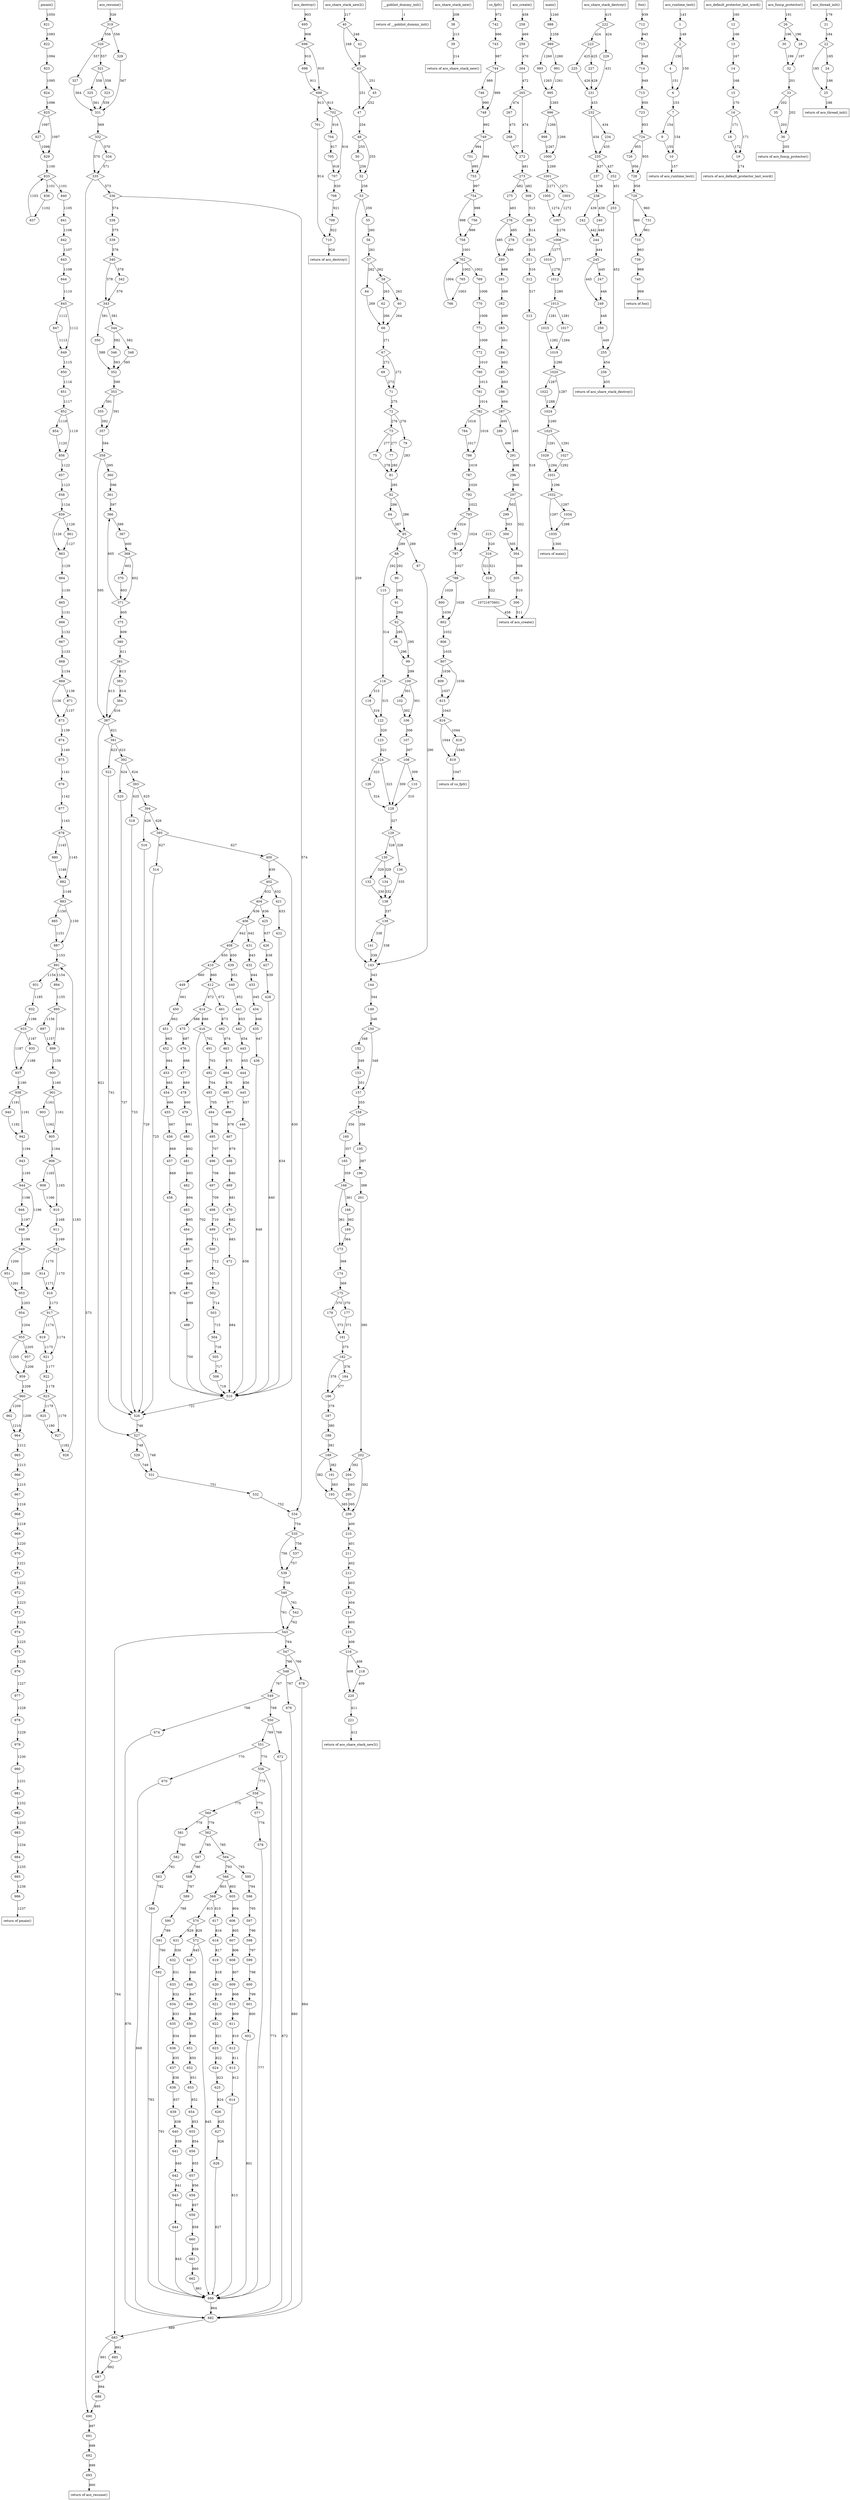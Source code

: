 digraph cfg {
	node [];
	fun584 -> 821 [label = "1050"] ;
	410 -> 449 [label = "660"] ;
	959 -> 960 [label = "1208"] ;
	857 -> 858 [label = "1123"] ;
	709 -> 710 [label = "922"] ;
	701 -> 710 [label = "914"] ;
	588 -> 589 [label = "787"] ;
	84 -> 85 [label = "287"] ;
	82 -> 85 [label = "286"] ;
	836 -> 837 [label = "1102"] ;
	619 -> 620 [label = "818"] ;
	406 -> 408 [label = "642"] ;
	582 -> 583 [label = "781"] ;
	465 -> 466 [label = "677"] ;
	fun3 -> ret3 [label = "-1"] ;
	39 -> ret394 [label = "214"] ;
	702 -> 704 [label = "916"] ;
	355 -> 357 [label = "592"] ;
	353 -> 357 [label = "591"] ;
	319 -> 320 [label = "556"] ;
	800 -> 802 [label = "1030"] ;
	798 -> 802 [label = "1029"] ;
	654 -> 655 [label = "853"] ;
	264 -> 265 [label = "472"] ;
	73 -> 75 [label = "277"] ;
	fun399 -> 40 [label = "217"] ;
	1035 -> ret630 [label = "1300"] ;
	352 -> 353 [label = "590"] ;
	462 -> 463 [label = "674"] ;
	917 -> 919 [label = "1174"] ;
	696 -> 698 [label = "910"] ;
	186 -> 187 [label = "379"] ;
	746 -> 748 [label = "990"] ;
	744 -> 748 [label = "989"] ;
	434 -> 435 [label = "646"] ;
	202 -> 204 [label = "392"] ;
	47 -> 48 [label = "254"] ;
	237 -> 238 [label = "438"] ;
	169 -> 173 [label = "364"] ;
	166 -> 173 [label = "361"] ;
	249 -> 250 [label = "448"] ;
	780 -> 781 [label = "1013"] ;
	693 -> ret419 [label = "900"] ;
	102 -> 106 [label = "302"] ;
	100 -> 106 [label = "301"] ;
	402 -> 404 [label = "632"] ;
	921 -> 922 [label = "1177"] ;
	551 -> 670 [label = "770"] ;
	937 -> 938 [label = "1190"] ;
	751 -> 753 [label = "995"] ;
	749 -> 753 [label = "994"] ;
	526 -> 527 [label = "746"] ;
	457 -> 458 [label = "669"] ;
	410 -> 412 [label = "660"] ;
	387 -> 527 [label = "621"] ;
	823 -> 824 [label = "1095"] ;
	724 -> 726 [label = "955"] ;
	289 -> 291 [label = "496"] ;
	287 -> 291 [label = "495"] ;
	115 -> 116 [label = "314"] ;
	787 -> 792 [label = "1020"] ;
	903 -> 905 [label = "1162"] ;
	901 -> 905 [label = "1161"] ;
	612 -> 613 [label = "811"] ;
	494 -> 495 [label = "706"] ;
	456 -> 457 [label = "668"] ;
	863 -> 864 [label = "1129"] ;
	851 -> 852 [label = "1117"] ;
	286 -> 287 [label = "494"] ;
	404 -> 406 [label = "636"] ;
	688 -> 690 [label = "895"] ;
	587 -> 588 [label = "786"] ;
	335 -> 690 [label = "573"] ;
	655 -> 656 [label = "854"] ;
	380 -> 381 [label = "611"] ;
	793 -> 795 [label = "1024"] ;
	944 -> 946 [label = "1196"] ;
	130 -> 132 [label = "329"] ;
	873 -> 874 [label = "1139"] ;
	742 -> 743 [label = "986"] ;
	568 -> 570 [label = "815"] ;
	566 -> 568 [label = "803"] ;
	7 -> 9 [label = "154"] ;
	560 -> 581 [label = "779"] ;
	647 -> 648 [label = "846"] ;
	175 -> 179 [label = "370"] ;
	965 -> 966 [label = "1213"] ;
	548 -> 549 [label = "767"] ;
	993 -> 995 [label = "1263"] ;
	991 -> 995 [label = "1261"] ;
	336 -> 338 [label = "574"] ;
	72 -> 73 [label = "276"] ;
	981 -> 982 [label = "1232"] ;
	682 -> 683 [label = "889"] ;
	543 -> 683 [label = "764"] ;
	480 -> 481 [label = "692"] ;
	864 -> 865 [label = "1130"] ;
	2 -> 4 [label = "150"] ;
	986 -> ret584 [label = "1237"] ;
	980 -> 981 [label = "1231"] ;
	821 -> 822 [label = "1093"] ;
	175 -> 177 [label = "370"] ;
	949 -> 951 [label = "1200"] ;
	900 -> 901 [label = "1160"] ;
	45 -> 47 [label = "252"] ;
	43 -> 47 [label = "251"] ;
	562 -> 564 [label = "785"] ;
	912 -> 914 [label = "1170"] ;
	809 -> 815 [label = "1037"] ;
	807 -> 815 [label = "1036"] ;
	40 -> 42 [label = "248"] ;
	911 -> 912 [label = "1169"] ;
	299 -> 300 [label = "503"] ;
	740 -> ret567 [label = "969"] ;
	253 -> 255 [label = "452"] ;
	250 -> 255 [label = "449"] ;
	962 -> 964 [label = "1210"] ;
	960 -> 964 [label = "1209"] ;
	766 -> 762 [label = "1004"] ;
	758 -> 762 [label = "1001"] ;
	38 -> 39 [label = "213"] ;
	797 -> 798 [label = "1027"] ;
	802 -> 806 [label = "1032"] ;
	648 -> 649 [label = "847"] ;
	733 -> 739 [label = "963"] ;
	118 -> 122 [label = "316"] ;
	116 -> 122 [label = "315"] ;
	94 -> 99 [label = "296"] ;
	92 -> 99 [label = "295"] ;
	412 -> 414 [label = "672"] ;
	6 -> 7 [label = "153"] ;
	940 -> 942 [label = "1192"] ;
	938 -> 942 [label = "1191"] ;
	522 -> 526 [label = "741"] ;
	520 -> 526 [label = "737"] ;
	518 -> 526 [label = "733"] ;
	516 -> 526 [label = "729"] ;
	514 -> 526 [label = "725"] ;
	510 -> 526 [label = "721"] ;
	338 -> 339 [label = "575"] ;
	214 -> 215 [label = "405"] ;
	149 -> 150 [label = "346"] ;
	88 -> 115 [label = "292"] ;
	771 -> 772 [label = "1009"] ;
	631 -> 632 [label = "830"] ;
	245 -> 247 [label = "445"] ;
	69 -> 71 [label = "273"] ;
	67 -> 71 [label = "272"] ;
	414 -> 475 [label = "686"] ;
	765 -> 766 [label = "1003"] ;
	726 -> 728 [label = "956"] ;
	724 -> 728 [label = "955"] ;
	769 -> 770 [label = "1006"] ;
	fun372 -> 1 [label = "143"] ;
	255 -> 256 [label = "454"] ;
	235 -> 252 [label = "437"] ;
	819 -> ret572 [label = "1047"] ;
	393 -> 518 [label = "625"] ;
	978 -> 979 [label = "1229"] ;
	595 -> 596 [label = "794"] ;
	414 -> 416 [label = "686"] ;
	687 -> 688 [label = "894"] ;
	433 -> 434 [label = "645"] ;
	599 -> 600 [label = "798"] ;
	496 -> 497 [label = "708"] ;
	995 -> 996 [label = "1265"] ;
	876 -> 877 [label = "1142"] ;
	658 -> 659 [label = "857"] ;
	807 -> 809 [label = "1036"] ;
	708 -> 709 [label = "921"] ;
	583 -> 584 [label = "782"] ;
	129 -> 130 [label = "328"] ;
	815 -> 816 [label = "1043"] ;
	601 -> 602 [label = "800"] ;
	762 -> 769 [label = "1002"] ;
	391 -> 522 [label = "623"] ;
	129 -> 136 [label = "328"] ;
	223 -> 225 [label = "425"] ;
	957 -> 959 [label = "1206"] ;
	955 -> 959 [label = "1205"] ;
	840 -> 841 [label = "1105"] ;
	622 -> 623 [label = "821"] ;
	542 -> 543 [label = "762"] ;
	540 -> 543 [label = "761"] ;
	1019 -> 1020 [label = "1286"] ;
	932 -> 933 [label = "1186"] ;
	296 -> 297 [label = "500"] ;
	534 -> 535 [label = "754"] ;
	600 -> 601 [label = "799"] ;
	1008 -> 1010 [label = "1277"] ;
	1005 -> 1007 [label = "1274"] ;
	1003 -> 1007 [label = "1272"] ;
	318 -> 10721675601 [label = "522"] ;
	1010 -> 1012 [label = "1278"] ;
	1008 -> 1012 [label = "1277"] ;
	690 -> 691 [label = "897"] ;
	748 -> 749 [label = "992"] ;
	596 -> 597 [label = "795"] ;
	85 -> 87 [label = "289"] ;
	935 -> 937 [label = "1188"] ;
	933 -> 937 [label = "1187"] ;
	256 -> ret402 [label = "455"] ;
	309 -> 310 [label = "514"] ;
	280 -> 281 [label = "488"] ;
	988 -> 989 [label = "1258"] ;
	979 -> 980 [label = "1230"] ;
	621 -> 622 [label = "820"] ;
	660 -> 661 [label = "859"] ;
	285 -> 286 [label = "493"] ;
	329 -> 331 [label = "567"] ;
	327 -> 331 [label = "564"] ;
	325 -> 331 [label = "561"] ;
	323 -> 331 [label = "559"] ;
	305 -> 306 [label = "510"] ;
	221 -> ret399 [label = "412"] ;
	948 -> 949 [label = "1199"] ;
	916 -> 917 [label = "1173"] ;
	48 -> 50 [label = "255"] ;
	762 -> 765 [label = "1002"] ;
	558 -> 577 [label = "775"] ;
	18 -> 19 [label = "172"] ;
	16 -> 19 [label = "171"] ;
	173 -> 174 [label = "368"] ;
	126 -> 128 [label = "324"] ;
	124 -> 128 [label = "323"] ;
	110 -> 128 [label = "310"] ;
	108 -> 128 [label = "309"] ;
	635 -> 636 [label = "834"] ;
	1032 -> 1034 [label = "1297"] ;
	404 -> 425 [label = "636"] ;
	141 -> 143 [label = "339"] ;
	139 -> 143 [label = "338"] ;
	87 -> 143 [label = "290"] ;
	53 -> 143 [label = "259"] ;
	638 -> 639 [label = "837"] ;
	205 -> 209 [label = "395"] ;
	202 -> 209 [label = "392"] ;
	193 -> 209 [label = "385"] ;
	394 -> 395 [label = "626"] ;
	fun419 -> 319 [label = "526"] ;
	88 -> 90 [label = "292"] ;
	923 -> 925 [label = "1179"] ;
	560 -> 562 [label = "779"] ;
	498 -> 499 [label = "710"] ;
	416 -> 491 [label = "702"] ;
	714 -> 715 [label = "949"] ;
	636 -> 637 [label = "835"] ;
	1 -> 2 [label = "149"] ;
	627 -> 628 [label = "826"] ;
	539 -> 540 [label = "759"] ;
	865 -> 866 [label = "1131"] ;
	493 -> 494 [label = "705"] ;
	43 -> 45 [label = "251"] ;
	79 -> 81 [label = "283"] ;
	77 -> 81 [label = "280"] ;
	75 -> 81 [label = "278"] ;
	184 -> 186 [label = "377"] ;
	182 -> 186 [label = "376"] ;
	967 -> 968 [label = "1216"] ;
	358 -> 360 [label = "595"] ;
	168 -> 169 [label = "362"] ;
	50 -> 52 [label = "256"] ;
	48 -> 52 [label = "255"] ;
	683 -> 685 [label = "891"] ;
	432 -> 433 [label = "644"] ;
	548 -> 676 [label = "767"] ;
	435 -> 436 [label = "647"] ;
	691 -> 692 [label = "898"] ;
	452 -> 453 [label = "664"] ;
	383 -> 384 [label = "614"] ;
	367 -> 368 [label = "600"] ;
	467 -> 468 [label = "679"] ;
	210 -> 211 [label = "401"] ;
	1029 -> 1031 [label = "1294"] ;
	1027 -> 1031 [label = "1292"] ;
	931 -> 932 [label = "1185"] ;
	609 -> 610 [label = "808"] ;
	331 -> 332 [label = "569"] ;
	581 -> 582 [label = "780"] ;
	368 -> 370 [label = "602"] ;
	357 -> 358 [label = "594"] ;
	fun572 -> 742 [label = "972"] ;
	970 -> 971 [label = "1221"] ;
	52 -> 53 [label = "258"] ;
	753 -> 754 [label = "997"] ;
	611 -> 612 [label = "810"] ;
	284 -> 285 [label = "492"] ;
	278 -> 280 [label = "486"] ;
	276 -> 280 [label = "485"] ;
	fun427 -> 12 [label = "160"] ;
	782 -> 784 [label = "1016"] ;
	320 -> 327 [label = "557"] ;
	955 -> 957 [label = "1205"] ;
	543 -> 547 [label = "764"] ;
	989 -> 991 [label = "1260"] ;
	160 -> 165 [label = "357"] ;
	130 -> 134 [label = "329"] ;
	532 -> 534 [label = "752"] ;
	336 -> 534 [label = "574"] ;
	91 -> 92 [label = "294"] ;
	fun630 -> 988 [label = "1240"] ;
	875 -> 876 [label = "1141"] ;
	402 -> 421 [label = "632"] ;
	276 -> 278 [label = "485"] ;
	189 -> 191 [label = "382"] ;
	506 -> 510 [label = "718"] ;
	488 -> 510 [label = "700"] ;
	472 -> 510 [label = "684"] ;
	458 -> 510 [label = "670"] ;
	446 -> 510 [label = "658"] ;
	436 -> 510 [label = "648"] ;
	428 -> 510 [label = "640"] ;
	422 -> 510 [label = "634"] ;
	416 -> 510 [label = "702"] ;
	400 -> 510 [label = "630"] ;
	605 -> 606 [label = "804"] ;
	744 -> 746 [label = "989"] ;
	fun567 -> 712 [label = "939"] ;
	699 -> 701 [label = "913"] ;
	487 -> 488 [label = "699"] ;
	974 -> 975 [label = "1225"] ;
	897 -> 899 [label = "1157"] ;
	895 -> 899 [label = "1156"] ;
	537 -> 539 [label = "757"] ;
	535 -> 539 [label = "756"] ;
	107 -> 108 [label = "307"] ;
	973 -> 974 [label = "1224"] ;
	901 -> 903 [label = "1161"] ;
	698 -> 699 [label = "911"] ;
	696 -> 699 [label = "910"] ;
	650 -> 651 [label = "849"] ;
	570 -> 631 [label = "829"] ;
	495 -> 496 [label = "707"] ;
	267 -> 268 [label = "475"] ;
	484 -> 485 [label = "696"] ;
	392 -> 393 [label = "624"] ;
	878 -> 880 [label = "1145"] ;
	710 -> ret422 [label = "924"] ;
	12 -> 13 [label = "166"] ;
	905 -> 906 [label = "1164"] ;
	fun422 -> 695 [label = "903"] ;
	235 -> 237 [label = "437"] ;
	824 -> 825 [label = "1096"] ;
	201 -> 202 [label = "390"] ;
	449 -> 450 [label = "661"] ;
	427 -> 428 [label = "639"] ;
	67 -> 69 [label = "272"] ;
	656 -> 657 [label = "855"] ;
	562 -> 587 [label = "785"] ;
	15 -> 16 [label = "170"] ;
	453 -> 454 [label = "665"] ;
	9 -> 10 [label = "155"] ;
	7 -> 10 [label = "154"] ;
	222 -> 223 [label = "424"] ;
	996 -> 998 [label = "1266"] ;
	951 -> 953 [label = "1201"] ;
	949 -> 953 [label = "1200"] ;
	504 -> 505 [label = "716"] ;
	42 -> 43 [label = "249"] ;
	40 -> 43 [label = "248"] ;
	899 -> 900 [label = "1159"] ;
	825 -> 827 [label = "1097"] ;
	166 -> 168 [label = "361"] ;
	833 -> 840 [label = "1101"] ;
	1034 -> 1035 [label = "1298"] ;
	1032 -> 1035 [label = "1297"] ;
	591 -> 592 [label = "790"] ;
	643 -> 644 [label = "842"] ;
	343 -> 350 [label = "581"] ;
	344 -> 346 [label = "582"] ;
	551 -> 556 [label = "770"] ;
	482 -> 483 [label = "694"] ;
	204 -> 205 [label = "393"] ;
	165 -> 166 [label = "359"] ;
	150 -> 152 [label = "348"] ;
	30 -> 32 [label = "199"] ;
	28 -> 32 [label = "197"] ;
	481 -> 482 [label = "693"] ;
	273 -> 275 [label = "482"] ;
	213 -> 214 [label = "404"] ;
	558 -> 560 [label = "775"] ;
	1001 -> 1005 [label = "1271"] ;
	649 -> 650 [label = "848"] ;
	35 -> 36 [label = "203"] ;
	33 -> 36 [label = "202"] ;
	426 -> 427 [label = "638"] ;
	822 -> 823 [label = "1094"] ;
	527 -> 529 [label = "748"] ;
	598 -> 599 [label = "797"] ;
	179 -> 181 [label = "373"] ;
	177 -> 181 [label = "371"] ;
	344 -> 348 [label = "582"] ;
	476 -> 477 [label = "688"] ;
	861 -> 863 [label = "1127"] ;
	859 -> 863 [label = "1126"] ;
	739 -> 740 [label = "968"] ;
	859 -> 861 [label = "1126"] ;
	fun391 -> 26 [label = "191"] ;
	1012 -> 1013 [label = "1280"] ;
	953 -> 954 [label = "1203"] ;
	195 -> 196 [label = "387"] ;
	699 -> 702 [label = "913"] ;
	837 -> 833 [label = "1103"] ;
	829 -> 833 [label = "1100"] ;
	391 -> 392 [label = "623"] ;
	321 -> 325 [label = "558"] ;
	651 -> 652 [label = "850"] ;
	572 -> 647 [label = "845"] ;
	1000 -> 1001 [label = "1269"] ;
	743 -> 744 [label = "987"] ;
	408 -> 410 [label = "650"] ;
	412 -> 461 [label = "672"] ;
	891 -> 894 [label = "1154"] ;
	335 -> 336 [label = "573"] ;
	312 -> 313 [label = "517"] ;
	281 -> 282 [label = "489"] ;
	13 -> 14 [label = "167"] ;
	384 -> 387 [label = "616"] ;
	381 -> 387 [label = "613"] ;
	358 -> 387 [label = "595"] ;
	319 -> 329 [label = "556"] ;
	969 -> 970 [label = "1220"] ;
	919 -> 921 [label = "1175"] ;
	917 -> 921 [label = "1174"] ;
	353 -> 355 [label = "591"] ;
	1031 -> 1032 [label = "1296"] ;
	946 -> 948 [label = "1197"] ;
	944 -> 948 [label = "1196"] ;
	71 -> 72 [label = "275"] ;
	128 -> 129 [label = "327"] ;
	25 -> ret377 [label = "188"] ;
	933 -> 935 [label = "1187"] ;
	486 -> 487 [label = "698"] ;
	712 -> 713 [label = "945"] ;
	613 -> 614 [label = "812"] ;
	1022 -> 1024 [label = "1288"] ;
	1020 -> 1024 [label = "1287"] ;
	442 -> 443 [label = "654"] ;
	471 -> 472 [label = "683"] ;
	64 -> 66 [label = "269"] ;
	62 -> 66 [label = "266"] ;
	60 -> 66 [label = "264"] ;
	209 -> 210 [label = "400"] ;
	196 -> 201 [label = "388"] ;
	53 -> 55 [label = "259"] ;
	22 -> 24 [label = "185"] ;
	844 -> 845 [label = "1110"] ;
	244 -> 245 [label = "444"] ;
	463 -> 464 [label = "675"] ;
	549 -> 674 [label = "768"] ;
	624 -> 625 [label = "823"] ;
	499 -> 500 [label = "711"] ;
	106 -> 107 [label = "306"] ;
	841 -> 842 [label = "1106"] ;
	477 -> 478 [label = "689"] ;
	158 -> 160 [label = "356"] ;
	968 -> 969 [label = "1218"] ;
	394 -> 516 [label = "626"] ;
	191 -> 193 [label = "383"] ;
	189 -> 193 [label = "382"] ;
	16 -> 18 [label = "171"] ;
	123 -> 124 [label = "321"] ;
	443 -> 444 [label = "655"] ;
	157 -> 158 [label = "355"] ;
	58 -> 62 [label = "263"] ;
	451 -> 452 [label = "663"] ;
	685 -> 687 [label = "892"] ;
	683 -> 687 [label = "891"] ;
	642 -> 643 [label = "841"] ;
	566 -> 605 [label = "803"] ;
	174 -> 175 [label = "369"] ;
	1001 -> 1003 [label = "1271"] ;
	827 -> 829 [label = "1098"] ;
	825 -> 829 [label = "1097"] ;
	232 -> 234 [label = "434"] ;
	238 -> 242 [label = "439"] ;
	535 -> 537 [label = "756"] ;
	479 -> 480 [label = "691"] ;
	223 -> 227 [label = "425"] ;
	922 -> 923 [label = "1178"] ;
	478 -> 479 [label = "690"] ;
	982 -> 983 [label = "1233"] ;
	891 -> 931 [label = "1154"] ;
	843 -> 844 [label = "1109"] ;
	540 -> 542 [label = "761"] ;
	626 -> 627 [label = "825"] ;
	316 -> 318 [label = "521"] ;
	316 -> 318 [label = "521"] ;
	868 -> 869 [label = "1134"] ;
	620 -> 621 [label = "819"] ;
	222 -> 229 [label = "424"] ;
	1013 -> 1015 [label = "1281"] ;
	906 -> 908 [label = "1165"] ;
	300 -> 304 [label = "505"] ;
	297 -> 304 [label = "502"] ;
	211 -> 212 [label = "402"] ;
	798 -> 800 [label = "1029"] ;
	792 -> 793 [label = "1022"] ;
	392 -> 520 [label = "624"] ;
	977 -> 978 [label = "1228"] ;
	291 -> 296 [label = "498"] ;
	158 -> 195 [label = "356"] ;
	960 -> 962 [label = "1209"] ;
	731 -> 733 [label = "961"] ;
	729 -> 733 [label = "960"] ;
	652 -> 653 [label = "851"] ;
	867 -> 868 [label = "1133"] ;
	320 -> 321 [label = "557"] ;
	469 -> 470 [label = "681"] ;
	66 -> 67 [label = "271"] ;
	1017 -> 1019 [label = "1284"] ;
	1015 -> 1019 [label = "1282"] ;
	914 -> 916 [label = "1171"] ;
	912 -> 916 [label = "1170"] ;
	606 -> 607 [label = "805"] ;
	144 -> 149 [label = "344"] ;
	116 -> 118 [label = "315"] ;
	461 -> 462 [label = "673"] ;
	729 -> 731 [label = "960"] ;
	350 -> 352 [label = "588"] ;
	348 -> 352 [label = "585"] ;
	346 -> 352 [label = "583"] ;
	212 -> 213 [label = "403"] ;
	55 -> 56 [label = "260"] ;
	678 -> 682 [label = "884"] ;
	676 -> 682 [label = "880"] ;
	674 -> 682 [label = "876"] ;
	672 -> 682 [label = "872"] ;
	670 -> 682 [label = "868"] ;
	666 -> 682 [label = "864"] ;
	464 -> 465 [label = "676"] ;
	639 -> 640 [label = "838"] ;
	242 -> 244 [label = "442"] ;
	240 -> 244 [label = "440"] ;
	136 -> 138 [label = "335"] ;
	134 -> 138 [label = "332"] ;
	132 -> 138 [label = "330"] ;
	885 -> 887 [label = "1151"] ;
	883 -> 887 [label = "1150"] ;
	21 -> 22 [label = "184"] ;
	342 -> 343 [label = "579"] ;
	340 -> 343 [label = "578"] ;
	99 -> 100 [label = "299"] ;
	589 -> 590 [label = "788"] ;
	454 -> 455 [label = "666"] ;
	24 -> 25 [label = "186"] ;
	22 -> 25 [label = "185"] ;
	fun377 -> 21 [label = "179"] ;
	fun394 -> 38 [label = "208"] ;
	632 -> 633 [label = "831"] ;
	475 -> 476 [label = "687"] ;
	72 -> 79 [label = "276"] ;
	842 -> 843 [label = "1107"] ;
	529 -> 531 [label = "749"] ;
	527 -> 531 [label = "748"] ;
	964 -> 965 [label = "1212"] ;
	14 -> 15 [label = "168"] ;
	715 -> 723 [label = "950"] ;
	36 -> ret391 [label = "205"] ;
	617 -> 618 [label = "816"] ;
	985 -> 986 [label = "1236"] ;
	852 -> 854 [label = "1119"] ;
	470 -> 471 [label = "682"] ;
	381 -> 383 [label = "613"] ;
	395 -> 514 [label = "627"] ;
	972 -> 973 [label = "1223"] ;
	895 -> 897 [label = "1156"] ;
	772 -> 780 [label = "1010"] ;
	531 -> 532 [label = "751"] ;
	340 -> 342 [label = "578"] ;
	756 -> 758 [label = "999"] ;
	754 -> 758 [label = "998"] ;
	122 -> 123 [label = "320"] ;
	989 -> 993 [label = "1260"] ;
	395 -> 400 [label = "627"] ;
	187 -> 188 [label = "380"] ;
	100 -> 102 [label = "301"] ;
	634 -> 635 [label = "833"] ;
	550 -> 672 [label = "769"] ;
	695 -> 696 [label = "908"] ;
	370 -> 371 [label = "603"] ;
	368 -> 371 [label = "602"] ;
	308 -> 309 [label = "513"] ;
	282 -> 283 [label = "490"] ;
	26 -> 30 [label = "196"] ;
	983 -> 984 [label = "1234"] ;
	505 -> 506 [label = "717"] ;
	57 -> 58 [label = "262"] ;
	371 -> 375 [label = "605"] ;
	608 -> 609 [label = "807"] ;
	577 -> 578 [label = "776"] ;
	623 -> 624 [label = "822"] ;
	188 -> 189 [label = "381"] ;
	883 -> 885 [label = "1150"] ;
	108 -> 110 [label = "309"] ;
	570 -> 572 [label = "829"] ;
	10721675601 -> ret415 [label = "458"] ;
	313 -> ret415 [label = "518"] ;
	306 -> ret415 [label = "511"] ;
	556 -> 558 [label = "773"] ;
	143 -> 144 [label = "343"] ;
	182 -> 184 [label = "376"] ;
	564 -> 566 [label = "793"] ;
	229 -> 231 [label = "431"] ;
	227 -> 231 [label = "428"] ;
	225 -> 231 [label = "426"] ;
	343 -> 344 [label = "581"] ;
	10 -> ret372 [label = "157"] ;
	360 -> 361 [label = "596"] ;
	971 -> 972 [label = "1222"] ;
	26 -> 28 [label = "196"] ;
	659 -> 660 [label = "858"] ;
	287 -> 289 [label = "495"] ;
	181 -> 182 [label = "375"] ;
	770 -> 771 [label = "1008"] ;
	138 -> 139 [label = "337"] ;
	975 -> 976 [label = "1226"] ;
	501 -> 502 [label = "713"] ;
	503 -> 504 [label = "715"] ;
	339 -> 340 [label = "576"] ;
	492 -> 493 [label = "704"] ;
	869 -> 871 [label = "1136"] ;
	fun402 -> 222 [label = "415"] ;
	784 -> 786 [label = "1017"] ;
	782 -> 786 [label = "1016"] ;
	371 -> 366 [label = "605"] ;
	361 -> 366 [label = "597"] ;
	854 -> 856 [label = "1120"] ;
	852 -> 856 [label = "1119"] ;
	58 -> 60 [label = "263"] ;
	265 -> 267 [label = "474"] ;
	455 -> 456 [label = "667"] ;
	73 -> 77 [label = "277"] ;
	877 -> 878 [label = "1143"] ;
	894 -> 895 [label = "1155"] ;
	938 -> 940 [label = "1191"] ;
	408 -> 439 [label = "650"] ;
	272 -> 273 [label = "481"] ;
	19 -> ret427 [label = "174"] ;
	640 -> 641 [label = "839"] ;
	723 -> 724 [label = "953"] ;
	485 -> 486 [label = "697"] ;
	259 -> 264 [label = "470"] ;
	880 -> 882 [label = "1146"] ;
	878 -> 882 [label = "1145"] ;
	754 -> 756 [label = "998"] ;
	275 -> 276 [label = "483"] ;
	92 -> 94 [label = "295"] ;
	618 -> 619 [label = "817"] ;
	439 -> 440 [label = "651"] ;
	692 -> 693 [label = "899"] ;
	332 -> 334 [label = "570"] ;
	625 -> 626 [label = "824"] ;
	57 -> 64 [label = "262"] ;
	728 -> 729 [label = "958"] ;
	927 -> 928 [label = "1182"] ;
	847 -> 849 [label = "1113"] ;
	845 -> 849 [label = "1112"] ;
	707 -> 708 [label = "920"] ;
	1024 -> 1025 [label = "1290"] ;
	704 -> 705 [label = "917"] ;
	231 -> 232 [label = "433"] ;
	215 -> 216 [label = "406"] ;
	874 -> 875 [label = "1140"] ;
	781 -> 782 [label = "1014"] ;
	321 -> 323 [label = "558"] ;
	fun415 -> 258 [label = "458"] ;
	400 -> 402 [label = "630"] ;
	247 -> 249 [label = "446"] ;
	245 -> 249 [label = "445"] ;
	497 -> 498 [label = "709"] ;
	444 -> 445 [label = "656"] ;
	375 -> 380 [label = "609"] ;
	833 -> 836 [label = "1101"] ;
	502 -> 503 [label = "714"] ;
	856 -> 857 [label = "1122"] ;
	661 -> 662 [label = "860"] ;
	431 -> 432 [label = "643"] ;
	311 -> 312 [label = "516"] ;
	818 -> 819 [label = "1045"] ;
	816 -> 819 [label = "1044"] ;
	597 -> 598 [label = "796"] ;
	310 -> 311 [label = "515"] ;
	653 -> 654 [label = "852"] ;
	925 -> 927 [label = "1180"] ;
	923 -> 927 [label = "1179"] ;
	942 -> 943 [label = "1194"] ;
	450 -> 451 [label = "662"] ;
	637 -> 638 [label = "836"] ;
	943 -> 944 [label = "1195"] ;
	657 -> 658 [label = "856"] ;
	304 -> 305 [label = "509"] ;
	641 -> 642 [label = "840"] ;
	32 -> 33 [label = "201"] ;
	468 -> 469 [label = "680"] ;
	258 -> 259 [label = "469"] ;
	220 -> 221 [label = "411"] ;
	483 -> 484 [label = "695"] ;
	441 -> 442 [label = "653"] ;
	283 -> 284 [label = "491"] ;
	315 -> 316 [label = "520"] ;
	218 -> 220 [label = "409"] ;
	216 -> 220 [label = "408"] ;
	500 -> 501 [label = "712"] ;
	216 -> 218 [label = "408"] ;
	550 -> 551 [label = "769"] ;
	845 -> 847 [label = "1112"] ;
	607 -> 608 [label = "806"] ;
	547 -> 548 [label = "766"] ;
	445 -> 446 [label = "657"] ;
	466 -> 467 [label = "678"] ;
	387 -> 391 [label = "621"] ;
	334 -> 335 [label = "571"] ;
	332 -> 335 [label = "570"] ;
	234 -> 235 [label = "435"] ;
	232 -> 235 [label = "434"] ;
	850 -> 851 [label = "1116"] ;
	806 -> 807 [label = "1035"] ;
	366 -> 367 [label = "599"] ;
	297 -> 299 [label = "502"] ;
	273 -> 308 [label = "482"] ;
	786 -> 787 [label = "1019"] ;
	713 -> 714 [label = "948"] ;
	33 -> 35 [label = "202"] ;
	421 -> 422 [label = "633"] ;
	662 -> 666 [label = "861"] ;
	644 -> 666 [label = "843"] ;
	628 -> 666 [label = "827"] ;
	614 -> 666 [label = "813"] ;
	602 -> 666 [label = "801"] ;
	592 -> 666 [label = "791"] ;
	584 -> 666 [label = "783"] ;
	578 -> 666 [label = "777"] ;
	572 -> 666 [label = "845"] ;
	556 -> 666 [label = "773"] ;
	425 -> 426 [label = "637"] ;
	954 -> 955 [label = "1204"] ;
	871 -> 873 [label = "1137"] ;
	869 -> 873 [label = "1136"] ;
	590 -> 591 [label = "789"] ;
	568 -> 617 [label = "815"] ;
	90 -> 91 [label = "293"] ;
	238 -> 240 [label = "439"] ;
	908 -> 910 [label = "1166"] ;
	906 -> 910 [label = "1165"] ;
	998 -> 1000 [label = "1267"] ;
	996 -> 1000 [label = "1266"] ;
	610 -> 611 [label = "809"] ;
	82 -> 84 [label = "286"] ;
	1025 -> 1029 [label = "1291"] ;
	268 -> 272 [label = "477"] ;
	265 -> 272 [label = "474"] ;
	153 -> 157 [label = "351"] ;
	150 -> 157 [label = "348"] ;
	124 -> 126 [label = "323"] ;
	866 -> 867 [label = "1132"] ;
	56 -> 57 [label = "261"] ;
	564 -> 595 [label = "793"] ;
	1013 -> 1017 [label = "1281"] ;
	547 -> 678 [label = "766"] ;
	1007 -> 1008 [label = "1276"] ;
	1025 -> 1027 [label = "1291"] ;
	858 -> 859 [label = "1124"] ;
	139 -> 141 [label = "338"] ;
	976 -> 977 [label = "1227"] ;
	633 -> 634 [label = "832"] ;
	910 -> 911 [label = "1168"] ;
	849 -> 850 [label = "1115"] ;
	549 -> 550 [label = "768"] ;
	85 -> 88 [label = "289"] ;
	1020 -> 1022 [label = "1287"] ;
	928 -> 891 [label = "1183"] ;
	887 -> 891 [label = "1153"] ;
	440 -> 441 [label = "652"] ;
	252 -> 253 [label = "451"] ;
	984 -> 985 [label = "1235"] ;
	966 -> 967 [label = "1215"] ;
	795 -> 797 [label = "1025"] ;
	793 -> 797 [label = "1024"] ;
	749 -> 751 [label = "994"] ;
	491 -> 492 [label = "703"] ;
	152 -> 153 [label = "349"] ;
	393 -> 394 [label = "625"] ;
	81 -> 82 [label = "285"] ;
	816 -> 818 [label = "1044"] ;
	705 -> 707 [label = "918"] ;
	702 -> 707 [label = "916"] ;
	882 -> 883 [label = "1148"] ;
	406 -> 431 [label = "642"] ;
	4 -> 6 [label = "151"] ;
	2 -> 6 [label = "150"] ;
	449 [];
	821 [];
	858 [];
	960 [shape=diamond];
	589 [];
	710 [];
	85 [shape=diamond];
	837 [];
	315 [];
	408 [shape=diamond];
	620 [];
	fun567 [label="foo()",shape=box];
	ret3 [label="return of __goblint_dummy_init()",shape=box];
	466 [];
	583 [];
	ret394 [label="return of aco_share_stack_new()",shape=box];
	357 [];
	704 [];
	320 [shape=diamond];
	802 [];
	75 [];
	265 [shape=diamond];
	655 [];
	40 [shape=diamond];
	ret630 [label="return of main()",shape=box];
	353 [shape=diamond];
	463 [];
	187 [];
	698 [];
	919 [];
	48 [shape=diamond];
	204 [];
	435 [];
	748 [];
	173 [];
	238 [shape=diamond];
	250 [];
	781 [];
	ret419 [label="return of aco_resume()",shape=box];
	106 [];
	404 [shape=diamond];
	922 [];
	670 [];
	412 [shape=diamond];
	458 [];
	527 [shape=diamond];
	753 [];
	938 [shape=diamond];
	824 [];
	116 [shape=diamond];
	291 [];
	726 [];
	792 [];
	613 [];
	905 [];
	495 [];
	457 [];
	864 [];
	852 [shape=diamond];
	287 [shape=diamond];
	406 [shape=diamond];
	690 [];
	588 [];
	381 [shape=diamond];
	656 [];
	795 [];
	946 [];
	132 [];
	874 [];
	743 [];
	570 [shape=diamond];
	568 [shape=diamond];
	9 [];
	581 [];
	648 [];
	179 [];
	549 [shape=diamond];
	966 [];
	338 [];
	995 [];
	73 [shape=diamond];
	982 [];
	481 [];
	683 [shape=diamond];
	4 [];
	865 [];
	822 [];
	ret584 [label="return of pmain()",shape=box];
	981 [];
	177 [];
	951 [];
	901 [shape=diamond];
	47 [];
	564 [shape=diamond];
	42 [];
	815 [];
	914 [];
	912 [shape=diamond];
	300 [];
	ret567 [label="return of foo()",shape=box];
	255 [];
	762 [shape=diamond];
	964 [];
	39 [];
	798 [shape=diamond];
	649 [];
	806 [];
	739 [];
	99 [];
	122 [];
	414 [shape=diamond];
	7 [shape=diamond];
	150 [shape=diamond];
	215 [];
	339 [];
	942 [];
	115 [];
	526 [];
	71 [];
	247 [];
	632 [];
	772 [];
	475 [];
	766 [];
	728 [];
	1 [];
	770 [];
	256 [];
	252 [];
	ret572 [label="return of co_fp0()",shape=box];
	518 [];
	596 [];
	979 [];
	416 [shape=diamond];
	688 [];
	434 [];
	497 [];
	600 [];
	659 [];
	877 [];
	996 [shape=diamond];
	809 [];
	584 [];
	130 [shape=diamond];
	709 [];
	816 [shape=diamond];
	602 [];
	136 [];
	769 [];
	522 [];
	225 [];
	623 [];
	841 [];
	959 [];
	543 [shape=diamond];
	1020 [shape=diamond];
	933 [shape=diamond];
	fun372 [label="aco_runtime_test()",shape=box];
	297 [shape=diamond];
	535 [shape=diamond];
	601 [];
	1010 [];
	10721675601 [];
	1007 [];
	691 [];
	1012 [];
	87 [];
	597 [];
	749 [shape=diamond];
	ret402 [label="return of aco_share_stack_destroy()",shape=box];
	937 [];
	281 [];
	310 [];
	989 [shape=diamond];
	622 [];
	980 [];
	661 [];
	286 [];
	ret399 [label="return of aco_share_stack_new2()",shape=box];
	306 [];
	331 [];
	949 [shape=diamond];
	917 [shape=diamond];
	50 [];
	577 [];
	765 [];
	19 [];
	128 [];
	174 [];
	636 [];
	425 [];
	1034 [];
	143 [];
	209 [];
	639 [];
	395 [shape=diamond];
	319 [shape=diamond];
	90 [];
	499 [];
	925 [];
	562 [shape=diamond];
	491 [];
	637 [];
	715 [];
	2 [shape=diamond];
	628 [];
	540 [shape=diamond];
	866 [];
	45 [];
	494 [];
	81 [];
	186 [];
	968 [];
	52 [];
	360 [];
	169 [];
	685 [];
	433 [];
	436 [];
	676 [];
	384 [];
	453 [];
	692 [];
	fun630 [label="main()",shape=box];
	368 [shape=diamond];
	468 [];
	211 [];
	332 [shape=diamond];
	610 [];
	1031 [];
	932 [];
	370 [];
	358 [shape=diamond];
	582 [];
	742 [];
	971 [];
	53 [shape=diamond];
	754 [shape=diamond];
	612 [];
	12 [];
	285 [];
	280 [];
	784 [];
	327 [];
	957 [];
	547 [shape=diamond];
	134 [];
	165 [];
	991 [];
	534 [];
	92 [shape=diamond];
	191 [];
	421 [];
	278 [];
	988 [];
	876 [];
	510 [];
	606 [];
	712 [];
	746 [];
	488 [];
	fun572 [label="co_fp0()",shape=box];
	701 [];
	899 [];
	975 [];
	539 [];
	108 [shape=diamond];
	974 [];
	903 [];
	651 [];
	699 [shape=diamond];
	496 [];
	631 [];
	268 [];
	485 [];
	fun422 [label="aco_destroy()",shape=box];
	393 [shape=diamond];
	880 [];
	13 [];
	ret422 [label="return of aco_destroy()",shape=box];
	695 [];
	906 [shape=diamond];
	237 [];
	825 [shape=diamond];
	202 [shape=diamond];
	450 [];
	428 [];
	69 [];
	657 [];
	587 [];
	16 [shape=diamond];
	10 [];
	454 [];
	223 [shape=diamond];
	953 [];
	998 [];
	505 [];
	43 [shape=diamond];
	827 [];
	168 [];
	900 [];
	840 [];
	592 [];
	1035 [];
	350 [];
	644 [];
	346 [];
	152 [];
	483 [];
	556 [shape=diamond];
	205 [];
	166 [shape=diamond];
	32 [];
	275 [];
	482 [];
	214 [];
	560 [shape=diamond];
	fun399 [label="aco_share_stack_new2()",shape=box];
	36 [];
	650 [];
	1005 [];
	427 [];
	529 [];
	823 [];
	599 [];
	181 [];
	348 [];
	477 [];
	863 [];
	740 [];
	26 [shape=diamond];
	861 [];
	1013 [shape=diamond];
	196 [];
	954 [];
	702 [shape=diamond];
	833 [shape=diamond];
	392 [shape=diamond];
	325 [];
	652 [];
	647 [];
	fun391 [label="aco_funcp_protector()",shape=box];
	1001 [shape=diamond];
	744 [shape=diamond];
	410 [shape=diamond];
	461 [];
	313 [];
	894 [];
	336 [shape=diamond];
	282 [];
	14 [];
	329 [];
	387 [shape=diamond];
	970 [];
	921 [];
	355 [];
	1032 [shape=diamond];
	948 [];
	72 [shape=diamond];
	ret377 [label="return of aco_thread_init()",shape=box];
	129 [shape=diamond];
	487 [];
	935 [];
	614 [];
	713 [];
	443 [];
	1024 [];
	472 [];
	66 [];
	210 [];
	201 [];
	24 [];
	55 [];
	845 [shape=diamond];
	245 [shape=diamond];
	464 [];
	674 [];
	500 [];
	625 [];
	107 [];
	478 [];
	842 [];
	160 [];
	fun394 [label="aco_share_stack_new()",shape=box];
	969 [];
	193 [];
	18 [];
	516 [];
	124 [shape=diamond];
	444 [];
	158 [shape=diamond];
	62 [];
	452 [];
	687 [];
	643 [];
	605 [];
	175 [shape=diamond];
	829 [];
	1003 [];
	234 [];
	242 [];
	537 [];
	227 [];
	480 [];
	479 [];
	923 [shape=diamond];
	983 [];
	844 [];
	931 [];
	542 [];
	627 [];
	318 [];
	869 [shape=diamond];
	229 [];
	621 [];
	1015 [];
	908 [];
	fun584 [label="pmain()",shape=box];
	212 [];
	304 [];
	800 [];
	520 [];
	793 [shape=diamond];
	978 [];
	195 [];
	296 [];
	653 [];
	733 [];
	962 [];
	868 [];
	321 [shape=diamond];
	470 [];
	67 [shape=diamond];
	607 [];
	916 [];
	1019 [];
	149 [];
	118 [];
	462 [];
	56 [];
	731 [];
	213 [];
	352 [];
	682 [];
	465 [];
	640 [];
	fun419 [label="aco_resume()",shape=box];
	138 [];
	244 [];
	887 [];
	22 [shape=diamond];
	343 [shape=diamond];
	100 [shape=diamond];
	455 [];
	590 [];
	21 [];
	25 [];
	38 [];
	633 [];
	476 [];
	79 [];
	531 [];
	843 [];
	15 [];
	965 [];
	723 [];
	ret391 [label="return of aco_funcp_protector()",shape=box];
	618 [];
	854 [];
	471 [];
	986 [];
	383 [];
	514 [];
	342 [];
	973 [];
	897 [];
	532 [];
	780 [];
	123 [];
	758 [];
	188 [];
	400 [shape=diamond];
	993 [];
	102 [];
	635 [];
	672 [];
	371 [shape=diamond];
	696 [shape=diamond];
	283 [];
	30 [];
	309 [];
	984 [];
	58 [shape=diamond];
	506 [];
	375 [];
	578 [];
	609 [];
	624 [];
	189 [shape=diamond];
	885 [];
	110 [];
	ret415 [label="return of aco_create()",shape=box];
	572 [shape=diamond];
	144 [];
	558 [shape=diamond];
	184 [];
	231 [];
	566 [shape=diamond];
	344 [shape=diamond];
	ret372 [label="return of aco_runtime_test()",shape=box];
	361 [];
	972 [];
	28 [];
	182 [shape=diamond];
	660 [];
	289 [];
	139 [shape=diamond];
	771 [];
	976 [];
	502 [];
	340 [shape=diamond];
	504 [];
	493 [];
	871 [];
	222 [shape=diamond];
	366 [];
	786 [];
	856 [];
	60 [];
	267 [];
	77 [];
	456 [];
	878 [shape=diamond];
	895 [shape=diamond];
	ret427 [label="return of aco_default_protector_last_word()",shape=box];
	439 [];
	273 [shape=diamond];
	940 [];
	641 [];
	724 [shape=diamond];
	486 [];
	264 [];
	882 [];
	756 [];
	276 [shape=diamond];
	94 [];
	440 [];
	619 [];
	693 [];
	334 [];
	626 [];
	64 [];
	729 [shape=diamond];
	849 [];
	928 [];
	708 [];
	fun427 [label="aco_default_protector_last_word()",shape=box];
	705 [];
	1025 [shape=diamond];
	216 [shape=diamond];
	232 [shape=diamond];
	875 [];
	782 [shape=diamond];
	323 [];
	fun415 [label="aco_create()",shape=box];
	258 [];
	fun377 [label="aco_thread_init()",shape=box];
	402 [shape=diamond];
	fun402 [label="aco_share_stack_destroy()",shape=box];
	249 [];
	445 [];
	498 [];
	380 [];
	503 [];
	836 [];
	662 [];
	312 [];
	432 [];
	857 [];
	598 [];
	819 [];
	311 [];
	654 [];
	927 [];
	943 [];
	451 [];
	638 [];
	305 [];
	658 [];
	944 [shape=diamond];
	642 [];
	33 [shape=diamond];
	259 [];
	469 [];
	221 [];
	484 [];
	442 [];
	284 [];
	220 [];
	316 [shape=diamond];
	501 [];
	218 [];
	551 [shape=diamond];
	847 [];
	608 [];
	548 [shape=diamond];
	446 [];
	467 [];
	391 [shape=diamond];
	235 [shape=diamond];
	335 [shape=diamond];
	851 [];
	807 [shape=diamond];
	308 [];
	367 [];
	299 [];
	35 [];
	714 [];
	787 [];
	422 [];
	666 [];
	426 [];
	955 [shape=diamond];
	873 [];
	617 [];
	591 [];
	91 [];
	240 [];
	910 [];
	1000 [];
	611 [];
	fun3 [label="__goblint_dummy_init()",shape=box];
	84 [];
	272 [];
	157 [];
	1029 [];
	126 [];
	57 [shape=diamond];
	867 [];
	595 [];
	678 [];
	1017 [];
	1008 [shape=diamond];
	859 [shape=diamond];
	1027 [];
	141 [];
	634 [];
	977 [];
	850 [];
	550 [shape=diamond];
	911 [];
	88 [shape=diamond];
	441 [];
	1022 [];
	891 [shape=diamond];
	253 [];
	985 [];
	967 [];
	797 [];
	492 [];
	751 [];
	153 [];
	394 [shape=diamond];
	82 [shape=diamond];
	818 [];
	707 [];
	883 [shape=diamond];
	431 [];
	6 [];
}
